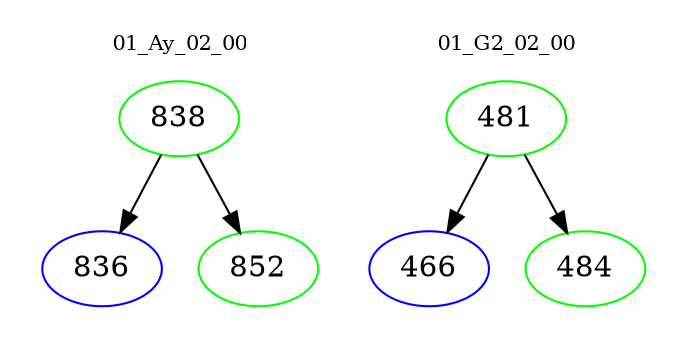 digraph{
subgraph cluster_0 {
color = white
label = "01_Ay_02_00";
fontsize=10;
T0_838 [label="838", color="green"]
T0_838 -> T0_836 [color="black"]
T0_836 [label="836", color="blue"]
T0_838 -> T0_852 [color="black"]
T0_852 [label="852", color="green"]
}
subgraph cluster_1 {
color = white
label = "01_G2_02_00";
fontsize=10;
T1_481 [label="481", color="green"]
T1_481 -> T1_466 [color="black"]
T1_466 [label="466", color="blue"]
T1_481 -> T1_484 [color="black"]
T1_484 [label="484", color="green"]
}
}
